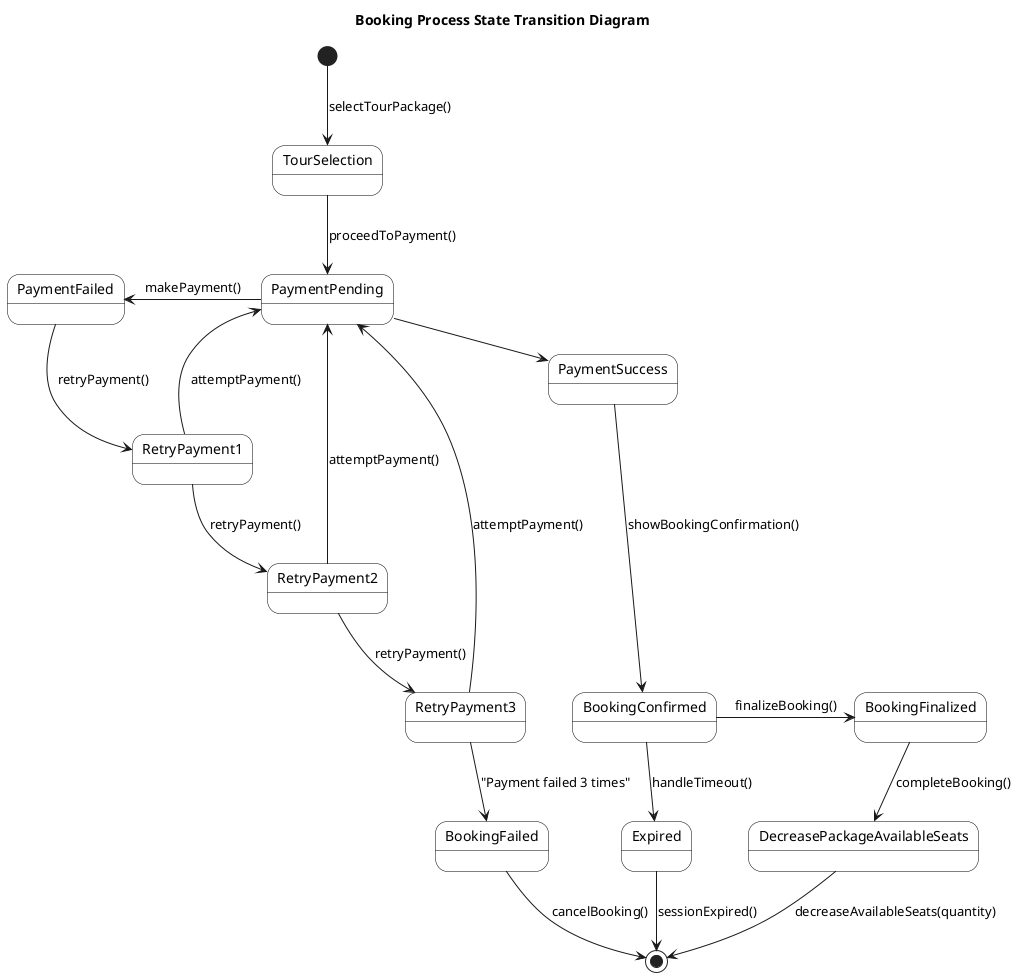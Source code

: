 @startuml
title Booking Process State Transition Diagram

skinparam state {
    StraightArrow true
    BackgroundColor white
    BorderColor black
}

[*] --> TourSelection : selectTourPackage()

TourSelection -down-> PaymentPending : proceedToPayment()

PaymentPending -right-> PaymentSuccess : makePayment()
PaymentPending -left-> PaymentFailed : makePayment()

PaymentFailed -down-> RetryPayment1 : retryPayment()
RetryPayment1 -up-> PaymentPending : attemptPayment()

RetryPayment1 -down-> RetryPayment2 : retryPayment()
RetryPayment2 -up-> PaymentPending : attemptPayment()

RetryPayment2 -down-> RetryPayment3 : retryPayment()
RetryPayment3 -up-> PaymentPending : attemptPayment()

RetryPayment3 -down-> BookingFailed : "Payment failed 3 times"

BookingFailed --> [*] : cancelBooking()

PaymentSuccess -down-> BookingConfirmed : showBookingConfirmation()

BookingConfirmed -right-> BookingFinalized : finalizeBooking()
BookingFinalized --> DecreasePackageAvailableSeats : completeBooking()
DecreasePackageAvailableSeats --> [*] : decreaseAvailableSeats(quantity)

BookingConfirmed -down-> Expired : handleTimeout()
Expired --> [*] : sessionExpired()

@enduml
